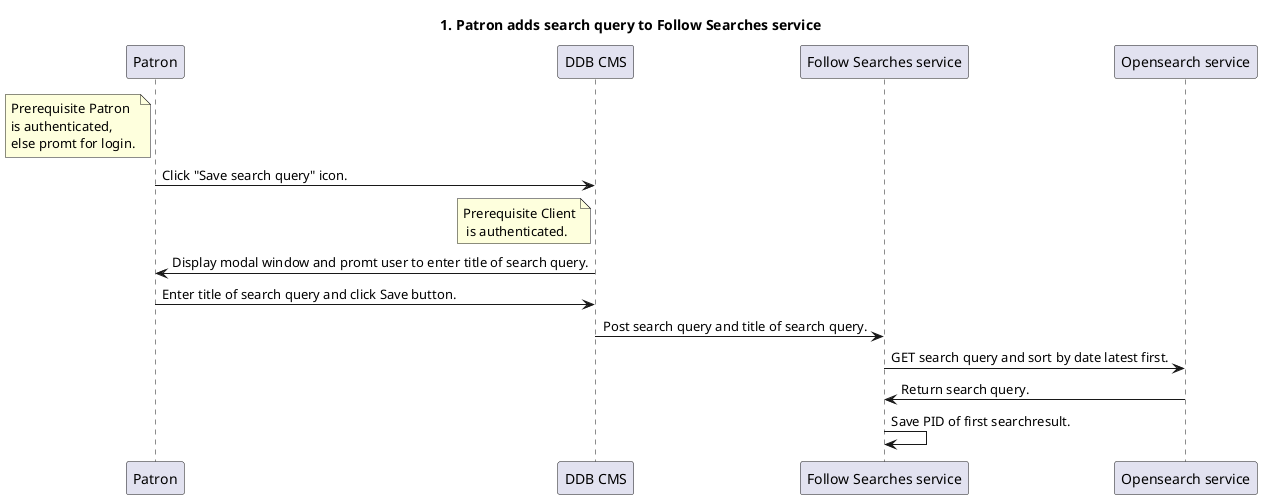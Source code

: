 @startuml
 
    Title: 1. Patron adds search query to Follow Searches service

            Note left of Patron
            Prerequisite Patron
            is authenticated,
            else promt for login.
            end note

            "Patron"->"DDB CMS": Click "Save search query" icon.

            Note left of "DDB CMS"
                Prerequisite Client
                 is authenticated.
            end note
            
            "DDB CMS"->"Patron": Display modal window and promt user to enter title of search query.

            "Patron"->"DDB CMS": Enter title of search query and click Save button.
            "DDB CMS"->"Follow Searches service": Post search query and title of search query.
            "Follow Searches service"->"Opensearch service": GET search query and sort by date latest first.
            "Opensearch service"->"Follow Searches service": Return search query.
            "Follow Searches service"->"Follow Searches service": Save PID of first searchresult.
            
@enduml

@startuml
    Title: 2. Follow Searches service monitors changes in saved search queries.
  
        "Follow Searches service"->"Follow Searches service": Queue saved searches.
        
        group WHILE there are saved searches in queue

            "Follow Searches service"->"Opensearch service": GET search query .
            "Opensearch service"->"Follow Searches service": Return search query.
            "Follow Searches service"->"Follow Searches service": Check if there are changes in the searchresult compared with saved PID of the latest search.

            group IF there are no changes in the search response of a search query.
                "Follow Searches service"->"Follow Searches service": Set status to "No changes to search query".
            end

            group ELSE save changes and notify of changes on next request from patron.
                "Follow Searches service"->"Follow Searches service": Save the number of new materials.
                "Follow Searches service"->"Follow Searches service": Save the PID's of the new materials.
                "Follow Searches service"->"Follow Searches service": Changes status to "Changes to search query".
            end

        end
@enduml

@startuml

    Title: 3. Notify Patron of changes to saved searches.
        
        Note left of Patron 
            Prerequisite Patron 
            is authenticated, 
            else prompt for login.
        end note
        
        "Patron"->"DDB CMS": Open DDB CMS.

        Note left of "DDB CMS"
            Prerequisite Client
             is authenticated.
        end note
        
        "DDB CMS"->"Follow Searches service": Request notification of changes to saved search queries.
        
        group IF there are changes to saved search queries
            "Follow Searches service"->"DDB CMS": Return the search querie(s) with new results and number of new materials for each search query.
        end

        group ELSE if there are no changes to saved search queries 
            "Follow Searches service"->"DDB CMS": Return "No changes to search query".
        end

@enduml

@startuml

    Title: 4. Request list of search queries.
        
        Note left of Patron
            Prerequisite Patron
            is authenticated.
        end note

        "Patron"->"DDB CMS": Open list of saved search queries.

        Note left of "DDB CMS"
            Prerequisite Client
            is authenticated.
        end note

        "DDB CMS"->"Follow Searches service": Request pagination of search query 1-10.
        "Follow Searches service"->"DDB CMS": Return the search queries 1<=10.

        "Patron"->"DDB CMS": Open the next 10 saved search queries.
        "DDB CMS"->"Follow Searches service": Request pagination of search query 11-20.
        "Follow Searches service"->"DDB CMS": Return the search queries 11<=20.

@enduml